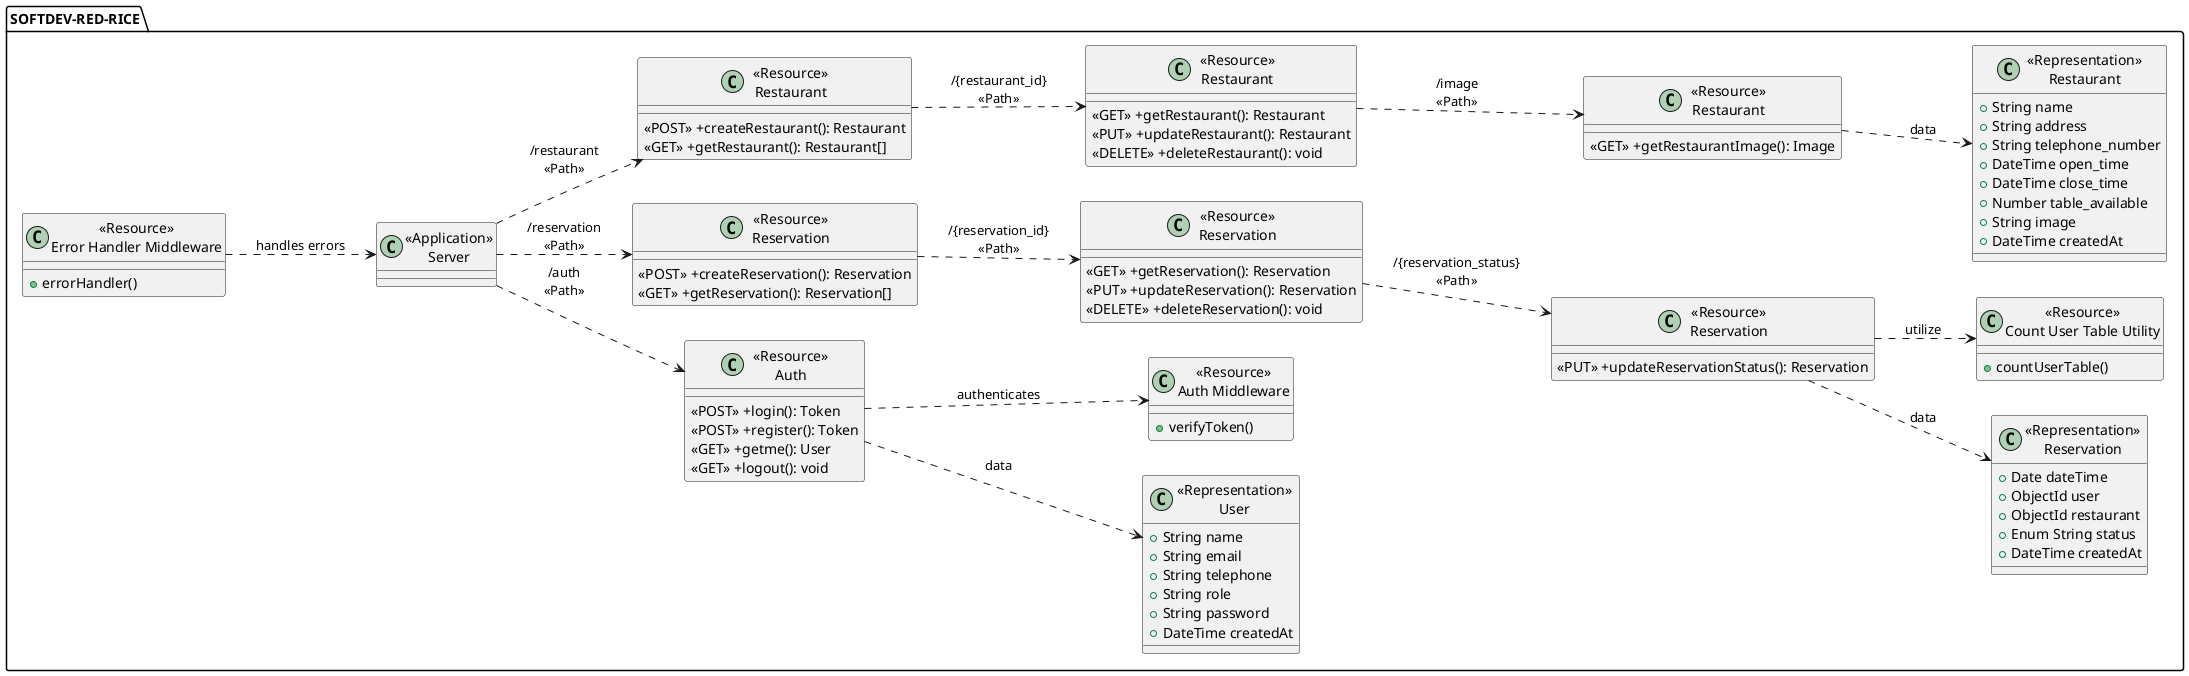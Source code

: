 @startuml
left to right direction
package "SOFTDEV-RED-RICE" {
    class "<<Application>>\nServer" as Server {}

    class "<<Representation>>\nUser" as UserModel {
        +String name
        +String email
        +String telephone
        +String role
        +String password
        +DateTime createdAt
    }

    class "<<Representation>>\nRestaurant" as RestaurantModel {
        +String name
        +String address
        +String telephone_number
        +DateTime open_time
        +DateTime close_time
        +Number table_available
        +String image
        +DateTime createdAt
    }

    class "<<Representation>>\nReservation" as ReservationModel {
        +Date dateTime
        +ObjectId user
        +ObjectId restaurant
        +Enum String status
        +DateTime createdAt
    }

    class "<<Resource>>\nAuth" as AuthController {
        <<POST>> +login(): Token
        <<POST>> +register(): Token
        <<GET>> +getme(): User
        <<GET>> +logout(): void
    }

    

    class "<<Resource>>\nReservation" as ReservationController {
        <<POST>> +createReservation(): Reservation
        <<GET>> +getReservation(): Reservation[]
    }

    class "<<Resource>>\nReservation" as ReservationController2 {
        <<GET>> +getReservation(): Reservation
        <<PUT>> +updateReservation(): Reservation
        <<DELETE>> +deleteReservation(): void
    }

     class "<<Resource>>\nReservation" as ReservationController3 {
        <<PUT>> +updateReservationStatus(): Reservation
    }

    class "<<Resource>>\nRestaurant" as RestaurantController {
        <<POST>> +createRestaurant(): Restaurant
        <<GET>> +getRestaurant(): Restaurant[]
    }


    class "<<Resource>>\nRestaurant" as RestaurantController2 {
        <<GET>> +getRestaurant(): Restaurant
        <<PUT>> +updateRestaurant(): Restaurant
        <<DELETE>> +deleteRestaurant(): void
    }

    class "<<Resource>>\nRestaurant" as RestaurantController3 {
        <<GET>> +getRestaurantImage(): Image
    }

    class "<<Resource>>\nAuth Middleware" as AuthMiddleware {
        +verifyToken()
    }

    class "<<Resource>>\nError Handler Middleware" as ErrorHandlerMiddleware {
        +errorHandler()
    }

    class "<<Resource>>\nCount User Table Utility" as CountUserTable {
        +countUserTable()
    }
}

Server ..> AuthController : "/auth\n<<Path>>"
Server ..> ReservationController : "/reservation\n<<Path>>"
Server ..> RestaurantController : "/restaurant\n<<Path>>"



AuthController ..> AuthMiddleware : "authenticates"
ErrorHandlerMiddleware ..> Server : "handles errors"

AuthController ..> UserModel : "data"

RestaurantController ..> RestaurantController2 : "/{restaurant_id}\n<<Path>>"
RestaurantController2 ..> RestaurantController3 : "/image\n<<Path>>"
RestaurantController3 ..> RestaurantModel : "data"


ReservationController ..> ReservationController2 : "/{reservation_id}\n<<Path>>"
ReservationController2 ..> ReservationController3 : "/{reservation_status}\n<<Path>>"
ReservationController3 ..> ReservationModel : "data"
ReservationController3 ..> CountUserTable : "utilize"
@enduml
